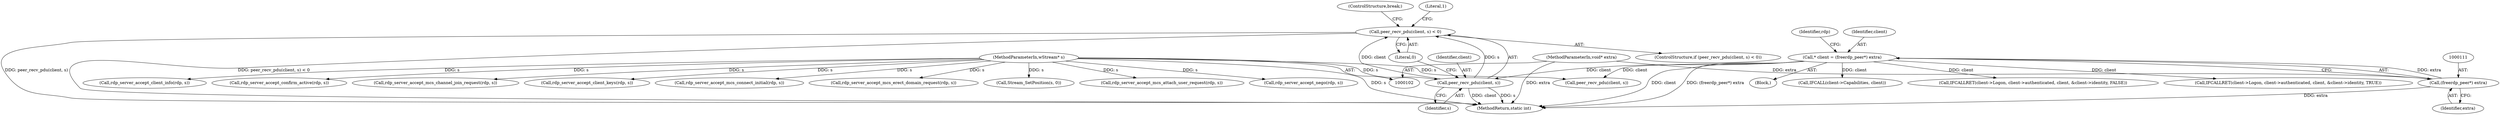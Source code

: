 digraph "0_FreeRDP_0773bb9303d24473fe1185d85a424dfe159aff53_0@API" {
"1000306" [label="(Call,peer_recv_pdu(client, s) < 0)"];
"1000307" [label="(Call,peer_recv_pdu(client, s))"];
"1000108" [label="(Call,* client = (freerdp_peer*) extra)"];
"1000110" [label="(Call,(freerdp_peer*) extra)"];
"1000105" [label="(MethodParameterIn,void* extra)"];
"1000104" [label="(MethodParameterIn,wStream* s)"];
"1000327" [label="(MethodReturn,static int)"];
"1000296" [label="(Call,Stream_SetPosition(s, 0))"];
"1000228" [label="(Call,rdp_server_accept_mcs_attach_user_request(rdp, s))"];
"1000105" [label="(MethodParameterIn,void* extra)"];
"1000314" [label="(ControlStructure,break;)"];
"1000110" [label="(Call,(freerdp_peer*) extra)"];
"1000108" [label="(Call,* client = (freerdp_peer*) extra)"];
"1000115" [label="(Identifier,rdp)"];
"1000300" [label="(Call,peer_recv_pdu(client, s))"];
"1000129" [label="(Call,rdp_server_accept_nego(rdp, s))"];
"1000270" [label="(Call,rdp_server_accept_client_info(rdp, s))"];
"1000308" [label="(Identifier,client)"];
"1000106" [label="(Block,)"];
"1000310" [label="(Literal,0)"];
"1000112" [label="(Identifier,extra)"];
"1000309" [label="(Identifier,s)"];
"1000313" [label="(Literal,1)"];
"1000276" [label="(Call,IFCALL(client->Capabilities, client))"];
"1000104" [label="(MethodParameterIn,wStream* s)"];
"1000305" [label="(ControlStructure,if (peer_recv_pdu(client, s) < 0))"];
"1000292" [label="(Call,rdp_server_accept_confirm_active(rdp, s))"];
"1000238" [label="(Call,rdp_server_accept_mcs_channel_join_request(rdp, s))"];
"1000306" [label="(Call,peer_recv_pdu(client, s) < 0)"];
"1000307" [label="(Call,peer_recv_pdu(client, s))"];
"1000191" [label="(Call,IFCALLRET(client->Logon, client->authenticated, client, &client->identity, FALSE))"];
"1000255" [label="(Call,rdp_server_accept_client_keys(rdp, s))"];
"1000159" [label="(Call,IFCALLRET(client->Logon, client->authenticated, client, &client->identity, TRUE))"];
"1000208" [label="(Call,rdp_server_accept_mcs_connect_initial(rdp, s))"];
"1000218" [label="(Call,rdp_server_accept_mcs_erect_domain_request(rdp, s))"];
"1000109" [label="(Identifier,client)"];
"1000306" -> "1000305"  [label="AST: "];
"1000306" -> "1000310"  [label="CFG: "];
"1000307" -> "1000306"  [label="AST: "];
"1000310" -> "1000306"  [label="AST: "];
"1000313" -> "1000306"  [label="CFG: "];
"1000314" -> "1000306"  [label="CFG: "];
"1000306" -> "1000327"  [label="DDG: peer_recv_pdu(client, s)"];
"1000306" -> "1000327"  [label="DDG: peer_recv_pdu(client, s) < 0"];
"1000307" -> "1000306"  [label="DDG: client"];
"1000307" -> "1000306"  [label="DDG: s"];
"1000307" -> "1000309"  [label="CFG: "];
"1000308" -> "1000307"  [label="AST: "];
"1000309" -> "1000307"  [label="AST: "];
"1000310" -> "1000307"  [label="CFG: "];
"1000307" -> "1000327"  [label="DDG: s"];
"1000307" -> "1000327"  [label="DDG: client"];
"1000108" -> "1000307"  [label="DDG: client"];
"1000104" -> "1000307"  [label="DDG: s"];
"1000108" -> "1000106"  [label="AST: "];
"1000108" -> "1000110"  [label="CFG: "];
"1000109" -> "1000108"  [label="AST: "];
"1000110" -> "1000108"  [label="AST: "];
"1000115" -> "1000108"  [label="CFG: "];
"1000108" -> "1000327"  [label="DDG: (freerdp_peer*) extra"];
"1000108" -> "1000327"  [label="DDG: client"];
"1000110" -> "1000108"  [label="DDG: extra"];
"1000108" -> "1000159"  [label="DDG: client"];
"1000108" -> "1000191"  [label="DDG: client"];
"1000108" -> "1000276"  [label="DDG: client"];
"1000108" -> "1000300"  [label="DDG: client"];
"1000110" -> "1000112"  [label="CFG: "];
"1000111" -> "1000110"  [label="AST: "];
"1000112" -> "1000110"  [label="AST: "];
"1000110" -> "1000327"  [label="DDG: extra"];
"1000105" -> "1000110"  [label="DDG: extra"];
"1000105" -> "1000102"  [label="AST: "];
"1000105" -> "1000327"  [label="DDG: extra"];
"1000104" -> "1000102"  [label="AST: "];
"1000104" -> "1000327"  [label="DDG: s"];
"1000104" -> "1000129"  [label="DDG: s"];
"1000104" -> "1000208"  [label="DDG: s"];
"1000104" -> "1000218"  [label="DDG: s"];
"1000104" -> "1000228"  [label="DDG: s"];
"1000104" -> "1000238"  [label="DDG: s"];
"1000104" -> "1000255"  [label="DDG: s"];
"1000104" -> "1000270"  [label="DDG: s"];
"1000104" -> "1000292"  [label="DDG: s"];
"1000104" -> "1000296"  [label="DDG: s"];
"1000104" -> "1000300"  [label="DDG: s"];
}

